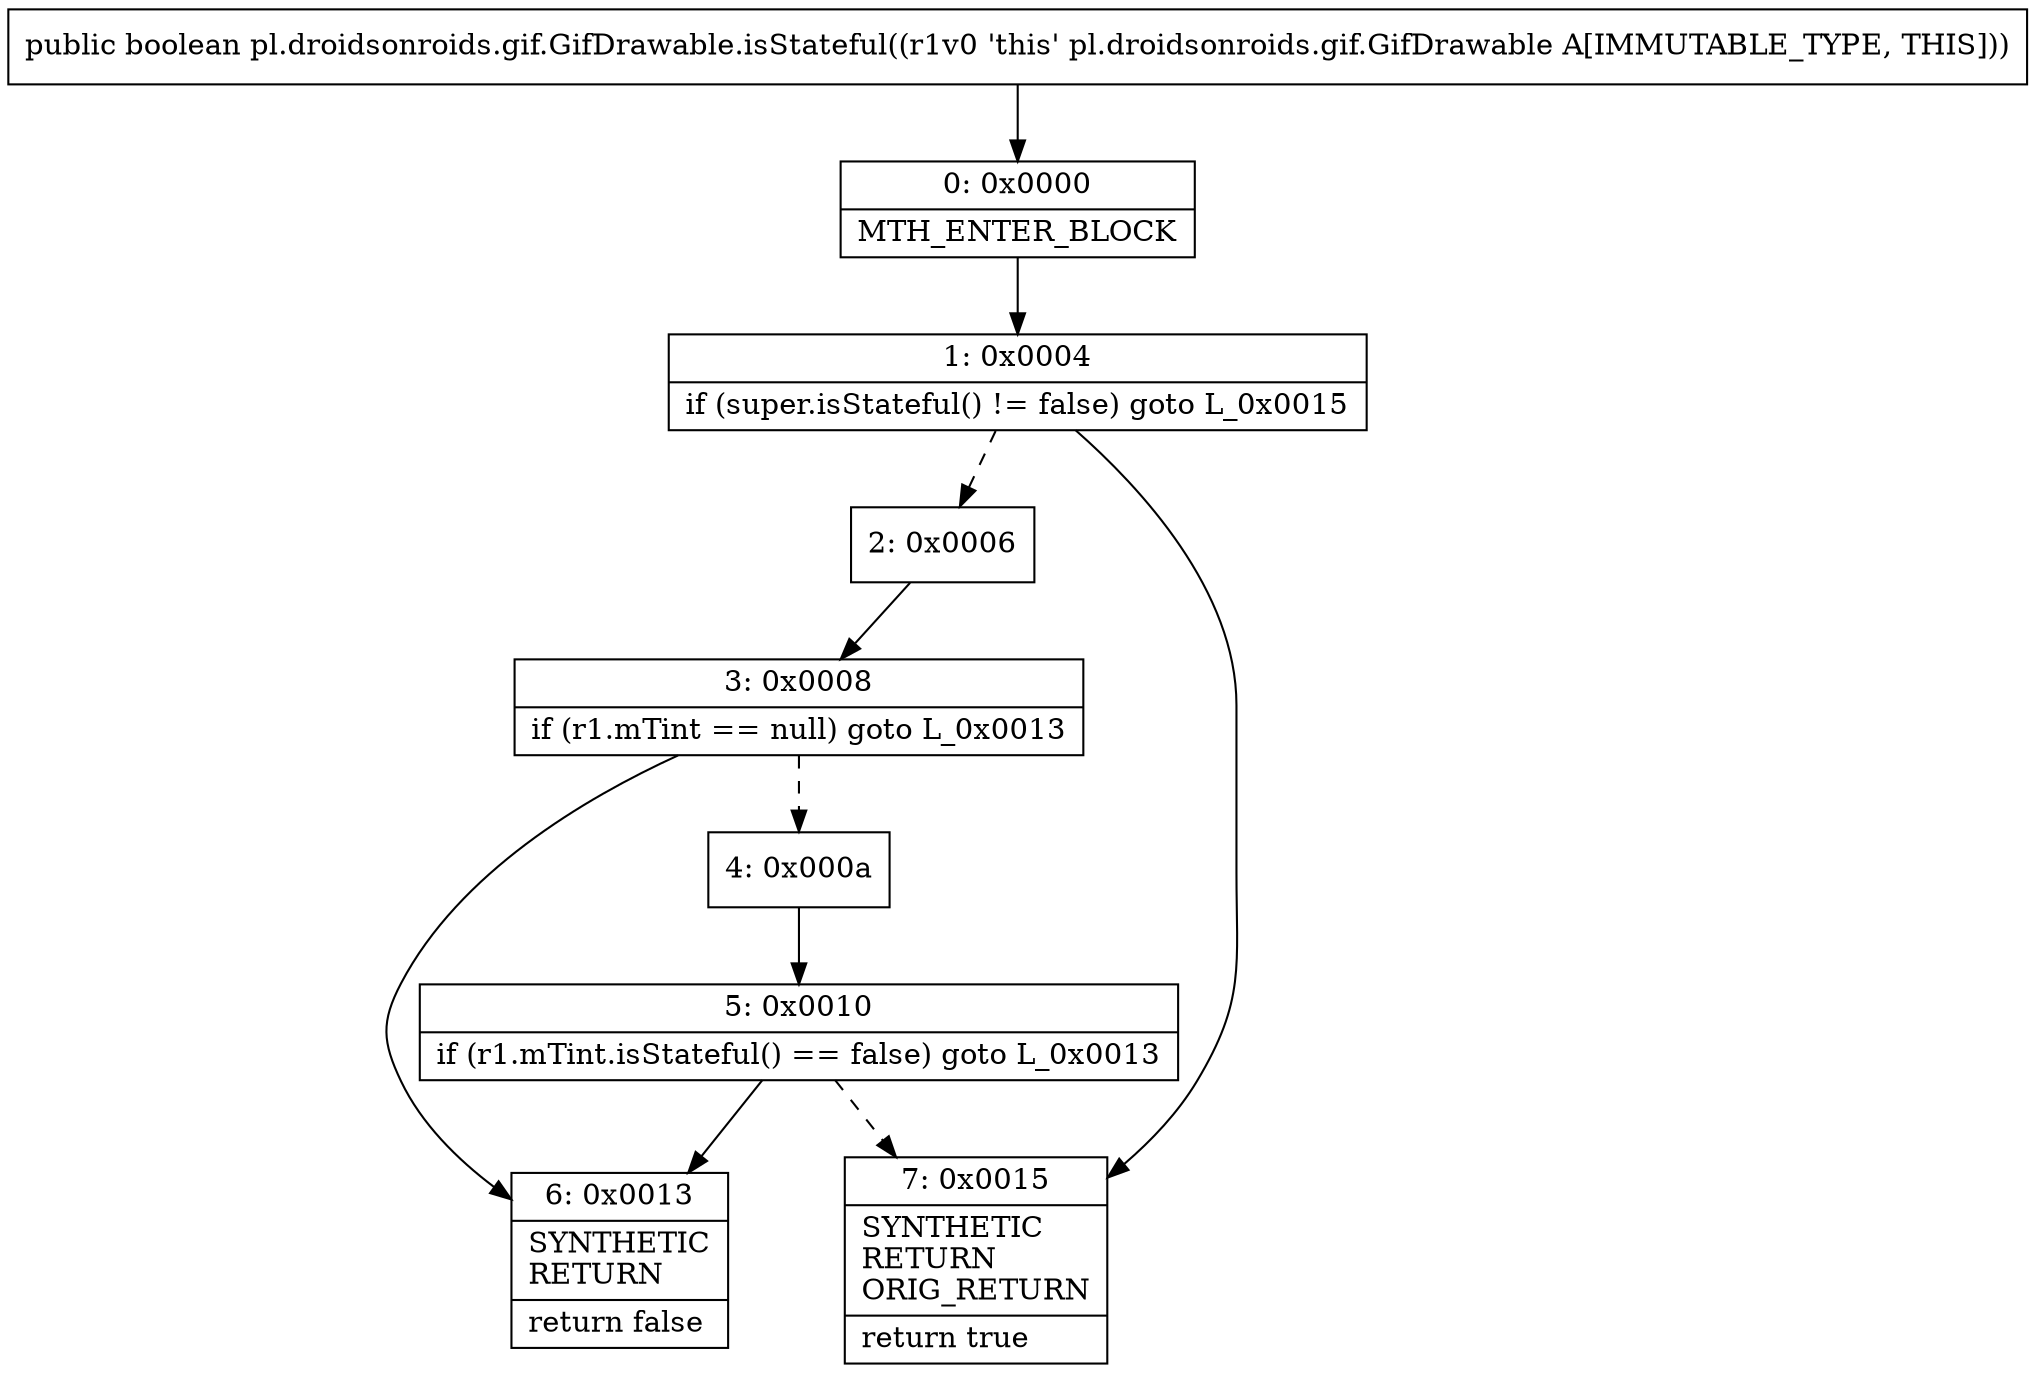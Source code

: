 digraph "CFG forpl.droidsonroids.gif.GifDrawable.isStateful()Z" {
Node_0 [shape=record,label="{0\:\ 0x0000|MTH_ENTER_BLOCK\l}"];
Node_1 [shape=record,label="{1\:\ 0x0004|if (super.isStateful() != false) goto L_0x0015\l}"];
Node_2 [shape=record,label="{2\:\ 0x0006}"];
Node_3 [shape=record,label="{3\:\ 0x0008|if (r1.mTint == null) goto L_0x0013\l}"];
Node_4 [shape=record,label="{4\:\ 0x000a}"];
Node_5 [shape=record,label="{5\:\ 0x0010|if (r1.mTint.isStateful() == false) goto L_0x0013\l}"];
Node_6 [shape=record,label="{6\:\ 0x0013|SYNTHETIC\lRETURN\l|return false\l}"];
Node_7 [shape=record,label="{7\:\ 0x0015|SYNTHETIC\lRETURN\lORIG_RETURN\l|return true\l}"];
MethodNode[shape=record,label="{public boolean pl.droidsonroids.gif.GifDrawable.isStateful((r1v0 'this' pl.droidsonroids.gif.GifDrawable A[IMMUTABLE_TYPE, THIS])) }"];
MethodNode -> Node_0;
Node_0 -> Node_1;
Node_1 -> Node_2[style=dashed];
Node_1 -> Node_7;
Node_2 -> Node_3;
Node_3 -> Node_4[style=dashed];
Node_3 -> Node_6;
Node_4 -> Node_5;
Node_5 -> Node_6;
Node_5 -> Node_7[style=dashed];
}

